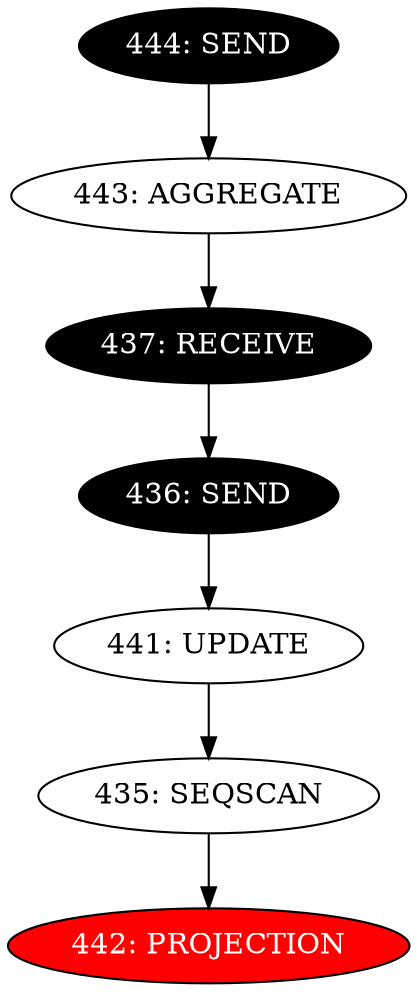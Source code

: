 digraph name {
435 [label="435: SEQSCAN" ];
435 -> 442;
442 [label="442: PROJECTION" fontcolor="white" style="filled" fillcolor="red"];
441 [label="441: UPDATE" ];
441 -> 435;
436 [label="436: SEND" fontcolor="white" style="filled" fillcolor="black"];
436 -> 441;
437 [label="437: RECEIVE" fontcolor="white" style="filled" fillcolor="black"];
437 -> 436;
443 [label="443: AGGREGATE" ];
443 -> 437;
444 [label="444: SEND" fontcolor="white" style="filled" fillcolor="black"];
444 -> 443;

}

